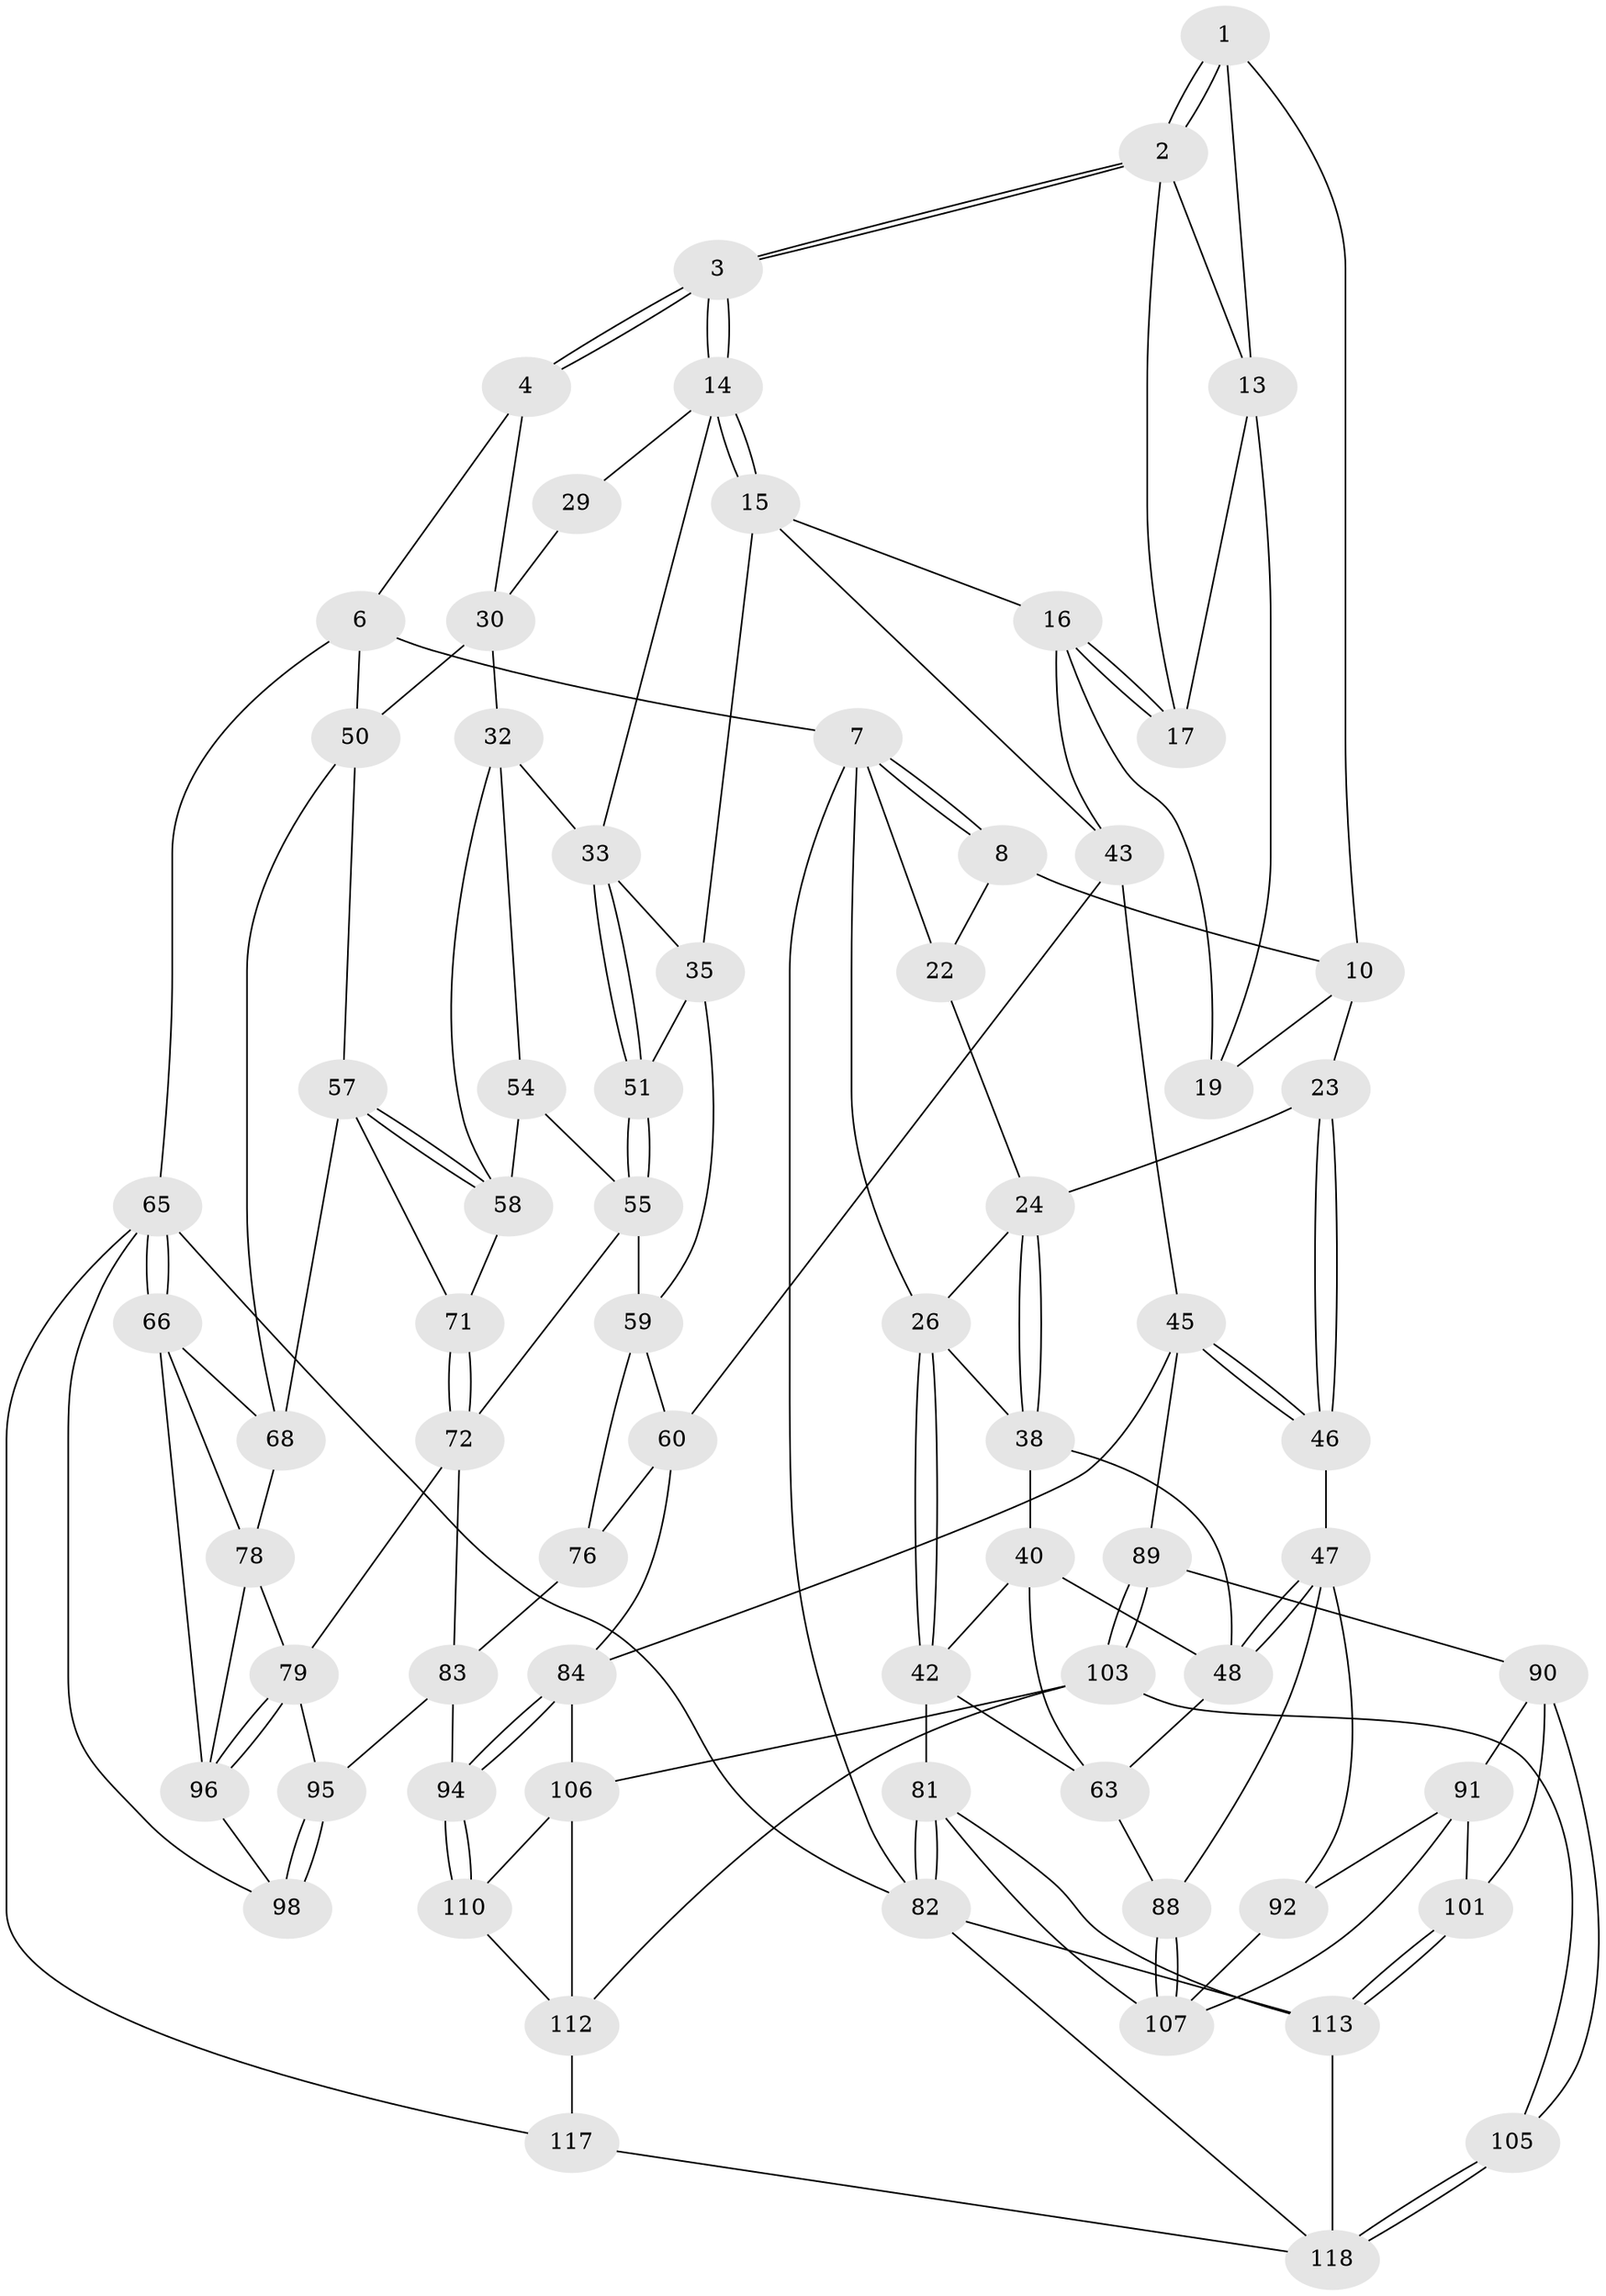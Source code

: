 // original degree distribution, {3: 0.025, 5: 0.5583333333333333, 6: 0.20833333333333334, 4: 0.20833333333333334}
// Generated by graph-tools (version 1.1) at 2025/42/03/06/25 10:42:35]
// undirected, 71 vertices, 157 edges
graph export_dot {
graph [start="1"]
  node [color=gray90,style=filled];
  1 [pos="+0.3485658393207317+0",super="+9"];
  2 [pos="+0.508712295214733+0",super="+12"];
  3 [pos="+0.671139982820272+0"];
  4 [pos="+1+0",super="+5"];
  6 [pos="+1+0"];
  7 [pos="+0+0",super="+21"];
  8 [pos="+0.2098907261790797+0",super="+11"];
  10 [pos="+0.2499370399017607+0.1073329457416445",super="+20"];
  13 [pos="+0.37402137164146826+0.06517938276538424",super="+18"];
  14 [pos="+0.6513701917975305+0.11199765891327139",super="+28"];
  15 [pos="+0.607019789092126+0.16188450635987883",super="+36"];
  16 [pos="+0.5882149963967958+0.1598055802273827",super="+37"];
  17 [pos="+0.4669357956444137+0.11417728165092964"];
  19 [pos="+0.3427839895941305+0.17333423407592968"];
  22 [pos="+0.09126108182175464+0.08837027038420878"];
  23 [pos="+0.21412904820644424+0.23324022656348206"];
  24 [pos="+0.14395679559867586+0.24493270615668492",super="+25"];
  26 [pos="+0+0.20917354526907286",super="+27"];
  29 [pos="+0.784674685299588+0.14036305643176925"];
  30 [pos="+0.8546814270045283+0.16722886570381468",super="+31"];
  32 [pos="+0.8873065789016215+0.30208128830398406",super="+53"];
  33 [pos="+0.8835823306848518+0.30196305014138913",super="+34"];
  35 [pos="+0.6353062250080035+0.3291630839762872",super="+52"];
  38 [pos="+0.13968795233471704+0.2488325252970906",super="+39"];
  40 [pos="+0+0.36393780127836833",super="+41"];
  42 [pos="+0+0.3929634510823202",super="+70"];
  43 [pos="+0.40915528400233725+0.3103410875247036",super="+44"];
  45 [pos="+0.32568041338311227+0.4971316514910313",super="+86"];
  46 [pos="+0.3056928077029181+0.49650576635275595"];
  47 [pos="+0.2635371378522993+0.5084086738065917",super="+87"];
  48 [pos="+0.2585053651992917+0.5061843743769606",super="+49"];
  50 [pos="+1+0.06275989758940227",super="+56"];
  51 [pos="+0.7274016447538546+0.3821239758633828"];
  54 [pos="+0.8196125669871773+0.48432281934728305"];
  55 [pos="+0.781089583969537+0.49429129240142217",super="+61"];
  57 [pos="+1+0.478484157117094",super="+74"];
  58 [pos="+0.930563812110683+0.4284822719334711",super="+64"];
  59 [pos="+0.6139507019517512+0.3738983212846736",super="+62"];
  60 [pos="+0.46728790387548824+0.49433182803402725",super="+77"];
  63 [pos="+0.09792756603544599+0.48485324755067216",super="+69"];
  65 [pos="+1+1",super="+116"];
  66 [pos="+1+1",super="+67"];
  68 [pos="+1+0.7145694866323389",super="+75"];
  71 [pos="+0.9092244529335165+0.5866437646087636"];
  72 [pos="+0.8730479265145504+0.6466468361815",super="+73"];
  76 [pos="+0.6629662872419154+0.582494306115467"];
  78 [pos="+0.9304432803884902+0.6967779130650912",super="+99"];
  79 [pos="+0.9243581736745602+0.6955913061420897",super="+80"];
  81 [pos="+0+1",super="+108"];
  82 [pos="+0+1",super="+120"];
  83 [pos="+0.8057312176513098+0.6652731470039789",super="+93"];
  84 [pos="+0.6114731254577105+0.6448844979004524",super="+85"];
  88 [pos="+0.10673508040522103+0.6711606595823887"];
  89 [pos="+0.3809851117112355+0.6803686456462681"];
  90 [pos="+0.35000224671186375+0.7099827314408524",super="+100"];
  91 [pos="+0.3320021458611017+0.7224493471336347",super="+102"];
  92 [pos="+0.2478375607137514+0.7354364853310169"];
  94 [pos="+0.7115747490010735+0.8104063963969844"];
  95 [pos="+0.7785569676379042+0.8443270977886581"];
  96 [pos="+0.8505565165601056+0.8213005809477892",super="+97"];
  98 [pos="+0.7824423168960823+0.8470787080214484"];
  101 [pos="+0.32952524120921206+0.8813101799136129"];
  103 [pos="+0.4196755070795281+0.8067745946464597",super="+104"];
  105 [pos="+0.39399277324910753+0.8805321508866424"];
  106 [pos="+0.5134346861395636+0.7428028707425895",super="+111"];
  107 [pos="+0.1458870043530277+0.778568068417127",super="+109"];
  110 [pos="+0.6218692542420217+0.8737894611405438"];
  112 [pos="+0.46665155236007066+0.8625523100403407",super="+115"];
  113 [pos="+0.3050408945439337+0.9040140871523907",super="+114"];
  117 [pos="+0.5491373029227546+1"];
  118 [pos="+0.5460738034395832+1",super="+119"];
  1 -- 2;
  1 -- 2;
  1 -- 10;
  1 -- 13;
  2 -- 3;
  2 -- 3;
  2 -- 17;
  2 -- 13;
  3 -- 4;
  3 -- 4;
  3 -- 14;
  3 -- 14;
  4 -- 6;
  4 -- 30;
  6 -- 7;
  6 -- 50;
  6 -- 65;
  7 -- 8;
  7 -- 8;
  7 -- 82;
  7 -- 26;
  7 -- 22;
  8 -- 10;
  8 -- 22;
  10 -- 19;
  10 -- 23;
  13 -- 17;
  13 -- 19;
  14 -- 15;
  14 -- 15;
  14 -- 29;
  14 -- 33;
  15 -- 16;
  15 -- 43;
  15 -- 35;
  16 -- 17;
  16 -- 17;
  16 -- 43;
  16 -- 19;
  22 -- 24;
  23 -- 24;
  23 -- 46;
  23 -- 46;
  24 -- 38;
  24 -- 38;
  24 -- 26;
  26 -- 42;
  26 -- 42;
  26 -- 38;
  29 -- 30;
  30 -- 32;
  30 -- 50;
  32 -- 33;
  32 -- 58;
  32 -- 54;
  33 -- 51;
  33 -- 51;
  33 -- 35;
  35 -- 51;
  35 -- 59;
  38 -- 48;
  38 -- 40;
  40 -- 48;
  40 -- 42;
  40 -- 63;
  42 -- 81;
  42 -- 63;
  43 -- 60;
  43 -- 45;
  45 -- 46;
  45 -- 46;
  45 -- 89;
  45 -- 84;
  46 -- 47;
  47 -- 48;
  47 -- 48;
  47 -- 88;
  47 -- 92;
  48 -- 63;
  50 -- 57;
  50 -- 68;
  51 -- 55;
  51 -- 55;
  54 -- 55;
  54 -- 58;
  55 -- 72;
  55 -- 59;
  57 -- 58;
  57 -- 58;
  57 -- 68;
  57 -- 71;
  58 -- 71;
  59 -- 60;
  59 -- 76;
  60 -- 76;
  60 -- 84;
  63 -- 88;
  65 -- 66;
  65 -- 66;
  65 -- 82;
  65 -- 98;
  65 -- 117;
  66 -- 96;
  66 -- 68;
  66 -- 78;
  68 -- 78;
  71 -- 72;
  71 -- 72;
  72 -- 79;
  72 -- 83;
  76 -- 83;
  78 -- 79;
  78 -- 96;
  79 -- 96;
  79 -- 96;
  79 -- 95;
  81 -- 82;
  81 -- 82;
  81 -- 107;
  81 -- 113;
  82 -- 118;
  82 -- 113;
  83 -- 94;
  83 -- 95;
  84 -- 94;
  84 -- 94;
  84 -- 106;
  88 -- 107;
  88 -- 107;
  89 -- 90;
  89 -- 103;
  89 -- 103;
  90 -- 91;
  90 -- 105;
  90 -- 101;
  91 -- 92;
  91 -- 101;
  91 -- 107;
  92 -- 107;
  94 -- 110;
  94 -- 110;
  95 -- 98;
  95 -- 98;
  96 -- 98;
  101 -- 113;
  101 -- 113;
  103 -- 106;
  103 -- 112;
  103 -- 105;
  105 -- 118;
  105 -- 118;
  106 -- 112;
  106 -- 110;
  110 -- 112;
  112 -- 117;
  113 -- 118;
  117 -- 118;
}
